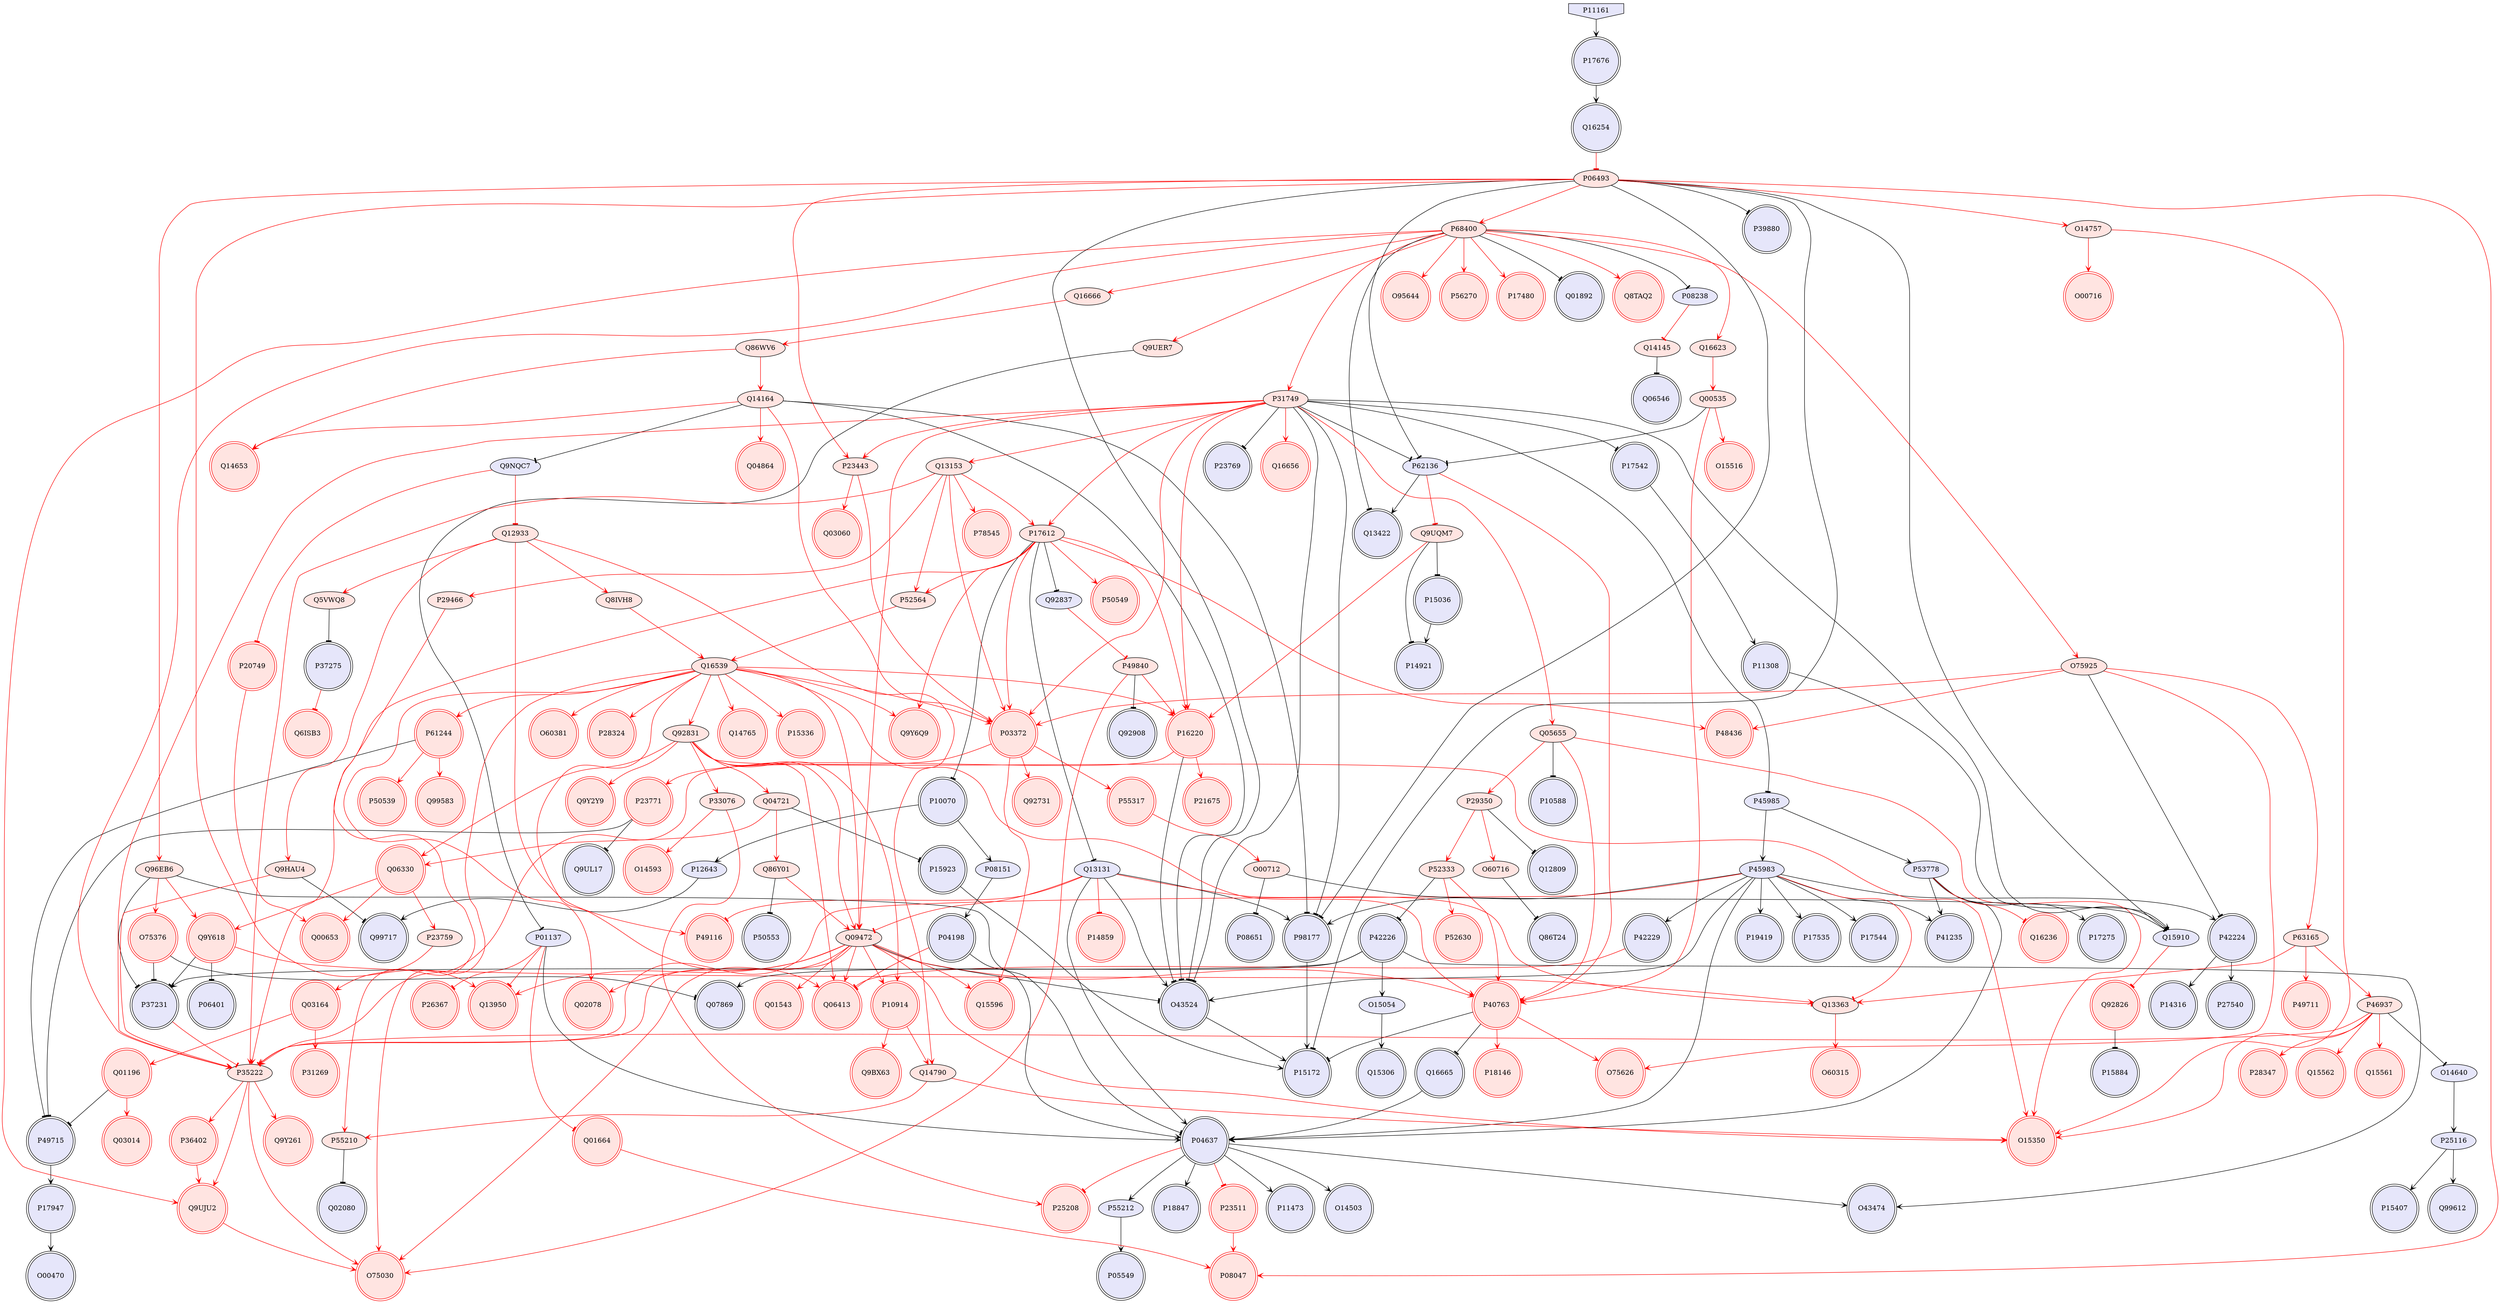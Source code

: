 digraph {

P17612->P10070 [penwidth=1, color=black, arrowhead="tee"]
P17612->Q92837 [penwidth=1, color=black, arrowhead="tee"]
P17612->Q13131 [penwidth=1, color=black, arrowhead="tee"]
Q00535->P62136 [penwidth=1, color=black, arrowhead="tee"]
Q14164->Q9NQC7 [penwidth=1, color=black, arrowhead="tee"]
P04637->P55212 [penwidth=1, color=black, arrowhead="vee"]
P55212->P05549 [penwidth=1, color=black, arrowhead="vee"]
P04637->P18847 [penwidth=1, color=black, arrowhead="vee"]
P68400->P08238 [penwidth=1, color=black, arrowhead="tee"]
P04198->P04637 [penwidth=1, color=black, arrowhead="vee"]
P12643->Q99717 [penwidth=1, color=black, arrowhead="vee"]
Q96EB6->P37231 [penwidth=1, color=black, arrowhead="tee"]
Q96EB6->P04637 [penwidth=1, color=black, arrowhead="tee"]
Q09472->O43524 [penwidth=1, color=black, arrowhead="tee"]
P10070->P08151 [penwidth=1, color=black, arrowhead="vee"]
P40763->P15172 [penwidth=1, color=black, arrowhead="tee"]
P40763->Q16665 [penwidth=1, color=black, arrowhead="tee"]
P42224->P27540 [penwidth=1, color=black, arrowhead="vee"]
P46937->O14640 [penwidth=1, color=black, arrowhead="tee"]
P23771->P49715 [penwidth=1, color=black, arrowhead="tee"]
P61244->P49715 [penwidth=1, color=black, arrowhead="tee"]
P49715->P17947 [penwidth=1, color=black, arrowhead="vee"]
Q01196->P49715 [penwidth=1, color=black, arrowhead="tee"]
P16220->O43524 [penwidth=1, color=black, arrowhead="tee"]
Q14164->O43524 [penwidth=1, color=black, arrowhead="tee"]
Q14164->P98177 [penwidth=1, color=black, arrowhead="tee"]
Q9Y618->P37231 [penwidth=1, color=black, arrowhead="tee"]
O75376->P37231 [penwidth=1, color=black, arrowhead="tee"]
Q9Y618->P06401 [penwidth=1, color=black, arrowhead="tee"]
P06493->P62136 [penwidth=1, color=black, arrowhead="tee"]
P06493->P15172 [penwidth=1, color=black, arrowhead="tee"]
P06493->Q15910 [penwidth=1, color=black, arrowhead="tee"]
P06493->O43524 [penwidth=1, color=black, arrowhead="tee"]
P06493->P98177 [penwidth=1, color=black, arrowhead="tee"]
P06493->P39880 [penwidth=1, color=black, arrowhead="tee"]
O75376->Q07869 [penwidth=1, color=black, arrowhead="tee"]
P55210->Q02080 [penwidth=1, color=black, arrowhead="tee"]
P29350->Q12809 [penwidth=1, color=black, arrowhead="tee"]
P04637->O43474 [penwidth=1, color=black, arrowhead="vee"]
P45983->P04637 [penwidth=1, color=black, arrowhead="vee"]
Q16665->P04637 [penwidth=1, color=black, arrowhead="vee"]
P04637->P11473 [penwidth=1, color=black, arrowhead="vee"]
P01137->P04637 [penwidth=1, color=black, arrowhead="vee"]
Q13131->P04637 [penwidth=1, color=black, arrowhead="vee"]
P53778->P04637 [penwidth=1, color=black, arrowhead="vee"]
P04637->O14503 [penwidth=1, color=black, arrowhead="vee"]
P31749->P62136 [penwidth=1, color=black, arrowhead="tee"]
P62136->Q13422 [penwidth=1, color=black, arrowhead="vee"]
P49840->Q92908 [penwidth=1, color=black, arrowhead="tee"]
O75925->P42224 [penwidth=1, color=black, arrowhead="tee"]
P45983->P42224 [penwidth=1, color=black, arrowhead="vee"]
P42224->P14316 [penwidth=1, color=black, arrowhead="vee"]
P15923->P15172 [penwidth=1, color=black, arrowhead="vee"]
P31749->Q15910 [penwidth=1, color=black, arrowhead="tee"]
P31749->P45985 [penwidth=1, color=black, arrowhead="tee"]
P31749->O43524 [penwidth=1, color=black, arrowhead="tee"]
P31749->P98177 [penwidth=1, color=black, arrowhead="tee"]
P31749->P17542 [penwidth=1, color=black, arrowhead="tee"]
P31749->P23769 [penwidth=1, color=black, arrowhead="tee"]
P45985->P45983 [penwidth=1, color=black, arrowhead="vee"]
P45983->P42229 [penwidth=1, color=black, arrowhead="vee"]
P45983->O43524 [penwidth=1, color=black, arrowhead="vee"]
P45983->P17535 [penwidth=1, color=black, arrowhead="vee"]
P45983->P98177 [penwidth=1, color=black, arrowhead="vee"]
P45983->P17544 [penwidth=1, color=black, arrowhead="vee"]
P45983->P41235 [penwidth=1, color=black, arrowhead="vee"]
P45983->P19419 [penwidth=1, color=black, arrowhead="vee"]
P23771->Q9UL17 [penwidth=1, color=black, arrowhead="tee"]
Q9UQM7->P14921 [penwidth=1, color=black, arrowhead="tee"]
Q9UQM7->P15036 [penwidth=1, color=black, arrowhead="tee"]
P52333->P42226 [penwidth=1, color=black, arrowhead="tee"]
P45985->P53778 [penwidth=1, color=black, arrowhead="vee"]
P68400->Q13422 [penwidth=1, color=black, arrowhead="tee"]
P68400->Q01892 [penwidth=1, color=black, arrowhead="tee"]
Q04721->P15923 [penwidth=1, color=black, arrowhead="tee"]
Q14145->Q06546 [penwidth=1, color=black, arrowhead="tee"]
P17676->Q16254 [penwidth=1, color=black, arrowhead="vee"]
O14640->P25116 [penwidth=1, color=black, arrowhead="vee"]
Q05655->P10588 [penwidth=1, color=black, arrowhead="tee"]
Q13131->O43524 [penwidth=1, color=black, arrowhead="vee"]
O60716->Q86T24 [penwidth=1, color=black, arrowhead="tee"]
Q13131->P98177 [penwidth=1, color=black, arrowhead="vee"]
Q9UER7->P01137 [penwidth=1, color=black, arrowhead="tee"]
P15036->P14921 [penwidth=1, color=black, arrowhead="vee"]
Q86Y01->P50553 [penwidth=1, color=black, arrowhead="tee"]
P53778->P41235 [penwidth=1, color=black, arrowhead="vee"]
O00712->P08651 [penwidth=1, color=black, arrowhead="tee"]
O43524->P15172 [penwidth=1, color=black, arrowhead="vee"]
P98177->P15172 [penwidth=1, color=black, arrowhead="vee"]
P08151->P04198 [penwidth=1, color=black, arrowhead="vee"]
P17542->P11308 [penwidth=1, color=black, arrowhead="vee"]
Q92826->P15884 [penwidth=1, color=black, arrowhead="tee"]
Q5VWQ8->P37275 [penwidth=1, color=black, arrowhead="tee"]
P11308->Q15910 [penwidth=1, color=black, arrowhead="vee"]
O00712->Q15910 [penwidth=1, color=black, arrowhead="tee"]
P25116->P15407 [penwidth=1, color=black, arrowhead="vee"]
O15054->Q15306 [penwidth=1, color=black, arrowhead="vee"]
P11161->P17676 [penwidth=1, color=black, arrowhead="vee"]
P53778->P17275 [penwidth=1, color=black, arrowhead="vee"]
P25116->Q99612 [penwidth=1, color=black, arrowhead="vee"]
P17947->O00470 [penwidth=1, color=black, arrowhead="vee"]
P42226->P37231 [penwidth=1, color=black, arrowhead="vee"]
P42226->Q07869 [penwidth=1, color=black, arrowhead="vee"]
P42226->O15054 [penwidth=1, color=black, arrowhead="vee"]
P42226->O43474 [penwidth=1, color=black, arrowhead="vee"]
P10070->P12643 [penwidth=1, color=black, arrowhead="vee"]
P17612->P35222 [penwidth=1, color=red, arrowhead="vee"]
P17612->P16220 [penwidth=1, color=red, arrowhead="vee"]
P17612->Q9Y6Q9 [penwidth=1, color=red, arrowhead="vee"]
P17612->P03372 [penwidth=1, color=red, arrowhead="vee"]
P31749->P17612 [penwidth=1, color=red, arrowhead="vee"]
P17612->P48436 [penwidth=1, color=red, arrowhead="vee"]
Q13153->P17612 [penwidth=1, color=red, arrowhead="vee"]
P17612->P50549 [penwidth=1, color=red, arrowhead="vee"]
Q00535->P40763 [penwidth=1, color=red, arrowhead="vee"]
Q16623->Q00535 [penwidth=1, color=red, arrowhead="vee"]
Q00535->O15516 [penwidth=1, color=red, arrowhead="vee"]
Q9NQC7->P20749 [penwidth=1, color=red, arrowhead="tee"]
Q9NQC7->Q12933 [penwidth=1, color=red, arrowhead="tee"]
Q09472->Q13950 [penwidth=1, color=red, arrowhead="vee"]
P06493->Q13950 [penwidth=1, color=red, arrowhead="vee"]
P01137->Q13950 [penwidth=1, color=red, arrowhead="tee"]
P08238->Q14145 [penwidth=1, color=red, arrowhead="tee"]
Q09472->O15350 [penwidth=1, color=red, arrowhead="vee"]
Q14790->O15350 [penwidth=1, color=red, arrowhead="vee"]
P46937->O15350 [penwidth=1, color=red, arrowhead="vee"]
Q92831->O15350 [penwidth=1, color=red, arrowhead="vee"]
O14757->O15350 [penwidth=1, color=red, arrowhead="vee"]
Q05655->O15350 [penwidth=1, color=red, arrowhead="vee"]
Q96EB6->Q9Y618 [penwidth=1, color=red, arrowhead="vee"]
P06493->Q96EB6 [penwidth=1, color=red, arrowhead="vee"]
Q96EB6->O75376 [penwidth=1, color=red, arrowhead="vee"]
Q13131->P14859 [penwidth=1, color=red, arrowhead="tee"]
Q09472->P35222 [penwidth=1, color=red, arrowhead="vee"]
Q09472->P40763 [penwidth=1, color=red, arrowhead="vee"]
Q92831->Q09472 [penwidth=1, color=red, arrowhead="vee"]
P31749->Q09472 [penwidth=1, color=red, arrowhead="vee"]
Q09472->Q15596 [penwidth=1, color=red, arrowhead="vee"]
Q09472->Q01543 [penwidth=1, color=red, arrowhead="vee"]
Q09472->P10914 [penwidth=1, color=red, arrowhead="vee"]
Q09472->O75030 [penwidth=1, color=red, arrowhead="vee"]
Q09472->Q02078 [penwidth=1, color=red, arrowhead="vee"]
Q16539->Q09472 [penwidth=1, color=red, arrowhead="vee"]
Q86Y01->Q09472 [penwidth=1, color=red, arrowhead="vee"]
Q13131->Q09472 [penwidth=1, color=red, arrowhead="tee"]
Q09472->Q06413 [penwidth=1, color=red, arrowhead="vee"]
P31749->Q16656 [penwidth=1, color=red, arrowhead="vee"]
P46937->P35222 [penwidth=1, color=red, arrowhead="vee"]
P16220->P35222 [penwidth=1, color=red, arrowhead="vee"]
P35222->Q9UJU2 [penwidth=1, color=red, arrowhead="vee"]
P31749->P35222 [penwidth=1, color=red, arrowhead="vee"]
P45983->P35222 [penwidth=1, color=red, arrowhead="tee"]
P68400->P35222 [penwidth=1, color=red, arrowhead="vee"]
P35222->O75030 [penwidth=1, color=red, arrowhead="vee"]
Q13153->P35222 [penwidth=1, color=red, arrowhead="vee"]
P35222->P36402 [penwidth=1, color=red, arrowhead="vee"]
P20749->Q00653 [penwidth=1, color=red, arrowhead="vee"]
P62136->P40763 [penwidth=1, color=red, arrowhead="tee"]
P40763->P18146 [penwidth=1, color=red, arrowhead="vee"]
P40763->O75626 [penwidth=1, color=red, arrowhead="vee"]
P52333->P40763 [penwidth=1, color=red, arrowhead="vee"]
Q05655->P40763 [penwidth=1, color=red, arrowhead="vee"]
Q16539->P40763 [penwidth=1, color=red, arrowhead="vee"]
Q14790->P55210 [penwidth=1, color=red, arrowhead="vee"]
P10914->Q14790 [penwidth=1, color=red, arrowhead="vee"]
Q12933->Q14790 [penwidth=1, color=red, arrowhead="vee"]
Q9Y618->Q13363 [penwidth=1, color=red, arrowhead="vee"]
P63165->Q13363 [penwidth=1, color=red, arrowhead="vee"]
P45983->Q13363 [penwidth=1, color=red, arrowhead="tee"]
Q13131->Q13363 [penwidth=1, color=red, arrowhead="tee"]
Q13363->O60315 [penwidth=1, color=red, arrowhead="vee"]
P63165->P46937 [penwidth=1, color=red, arrowhead="vee"]
P46937->Q15562 [penwidth=1, color=red, arrowhead="vee"]
P46937->Q15561 [penwidth=1, color=red, arrowhead="vee"]
P46937->P28347 [penwidth=1, color=red, arrowhead="vee"]
Q12933->P49116 [penwidth=1, color=red, arrowhead="vee"]
Q13131->P49116 [penwidth=1, color=red, arrowhead="tee"]
P49840->P16220 [penwidth=1, color=red, arrowhead="vee"]
P31749->P16220 [penwidth=1, color=red, arrowhead="vee"]
Q9UQM7->P16220 [penwidth=1, color=red, arrowhead="vee"]
Q16539->P16220 [penwidth=1, color=red, arrowhead="vee"]
P16220->P21675 [penwidth=1, color=red, arrowhead="vee"]
Q14164->P03372 [penwidth=1, color=red, arrowhead="vee"]
Q14164->Q14653 [penwidth=1, color=red, arrowhead="vee"]
Q14164->Q04864 [penwidth=1, color=red, arrowhead="vee"]
Q86WV6->Q14164 [penwidth=1, color=red, arrowhead="vee"]
P63165->P49711 [penwidth=1, color=red, arrowhead="vee"]
Q92831->Q06330 [penwidth=1, color=red, arrowhead="vee"]
Q92831->P10914 [penwidth=1, color=red, arrowhead="vee"]
Q16539->Q92831 [penwidth=1, color=red, arrowhead="vee"]
Q92831->Q04721 [penwidth=1, color=red, arrowhead="vee"]
Q92831->Q06413 [penwidth=1, color=red, arrowhead="vee"]
Q92831->P33076 [penwidth=1, color=red, arrowhead="vee"]
Q92831->Q9Y2Y9 [penwidth=1, color=red, arrowhead="vee"]
Q16539->Q9Y6Q9 [penwidth=1, color=red, arrowhead="vee"]
O75925->P03372 [penwidth=1, color=red, arrowhead="vee"]
P31749->P03372 [penwidth=1, color=red, arrowhead="vee"]
P03372->P23771 [penwidth=1, color=red, arrowhead="vee"]
P03372->Q15596 [penwidth=1, color=red, arrowhead="vee"]
P23443->P03372 [penwidth=1, color=red, arrowhead="vee"]
Q13153->P03372 [penwidth=1, color=red, arrowhead="vee"]
Q16539->P03372 [penwidth=1, color=red, arrowhead="vee"]
P03372->Q92731 [penwidth=1, color=red, arrowhead="vee"]
P03372->P55317 [penwidth=1, color=red, arrowhead="vee"]
P52333->P52630 [penwidth=1, color=red, arrowhead="vee"]
O14757->O00716 [penwidth=1, color=red, arrowhead="vee"]
Q06330->Q9Y618 [penwidth=1, color=red, arrowhead="vee"]
P06493->P68400 [penwidth=1, color=red, arrowhead="vee"]
P06493->O14757 [penwidth=1, color=red, arrowhead="vee"]
P06493->P23443 [penwidth=1, color=red, arrowhead="vee"]
P06493->P08047 [penwidth=1, color=red, arrowhead="vee"]
Q16254->P06493 [penwidth=1, color=red, arrowhead="tee"]
P29350->P52333 [penwidth=1, color=red, arrowhead="vee"]
Q05655->P29350 [penwidth=1, color=red, arrowhead="vee"]
P29350->O60716 [penwidth=1, color=red, arrowhead="vee"]
P68400->Q16623 [penwidth=1, color=red, arrowhead="vee"]
P04637->P23511 [penwidth=1, color=red, arrowhead="tee"]
P04637->P25208 [penwidth=1, color=red, arrowhead="tee"]
P62136->Q9UQM7 [penwidth=1, color=red, arrowhead="tee"]
Q16539->Q14765 [penwidth=1, color=red, arrowhead="vee"]
P49840->O75030 [penwidth=1, color=red, arrowhead="vee"]
Q92837->P49840 [penwidth=1, color=red, arrowhead="tee"]
Q86WV6->Q14653 [penwidth=1, color=red, arrowhead="vee"]
O75925->P63165 [penwidth=1, color=red, arrowhead="vee"]
P68400->O75925 [penwidth=1, color=red, arrowhead="vee"]
O75925->P48436 [penwidth=1, color=red, arrowhead="vee"]
O75925->O75626 [penwidth=1, color=red, arrowhead="vee"]
P68400->Q9UJU2 [penwidth=1, color=red, arrowhead="vee"]
Q9UJU2->O75030 [penwidth=1, color=red, arrowhead="vee"]
P36402->Q9UJU2 [penwidth=1, color=red, arrowhead="vee"]
P68400->P31749 [penwidth=1, color=red, arrowhead="vee"]
P31749->P23443 [penwidth=1, color=red, arrowhead="vee"]
P31749->Q13153 [penwidth=1, color=red, arrowhead="vee"]
P31749->Q05655 [penwidth=1, color=red, arrowhead="vee"]
Q04721->Q06330 [penwidth=1, color=red, arrowhead="vee"]
Q06330->P23759 [penwidth=1, color=red, arrowhead="vee"]
P61244->Q99583 [penwidth=1, color=red, arrowhead="vee"]
Q16539->P61244 [penwidth=1, color=red, arrowhead="vee"]
P61244->P50539 [penwidth=1, color=red, arrowhead="vee"]
P23511->P08047 [penwidth=1, color=red, arrowhead="vee"]
P33076->P25208 [penwidth=1, color=red, arrowhead="vee"]
P68400->Q8TAQ2 [penwidth=1, color=red, arrowhead="vee"]
P68400->Q9UER7 [penwidth=1, color=red, arrowhead="vee"]
P68400->Q16666 [penwidth=1, color=red, arrowhead="vee"]
P68400->O95644 [penwidth=1, color=red, arrowhead="vee"]
P68400->P56270 [penwidth=1, color=red, arrowhead="vee"]
P68400->P17480 [penwidth=1, color=red, arrowhead="vee"]
Q16539->P15336 [penwidth=1, color=red, arrowhead="vee"]
P10914->Q9BX63 [penwidth=1, color=red, arrowhead="vee"]
P23443->Q03060 [penwidth=1, color=red, arrowhead="vee"]
Q16539->O75030 [penwidth=1, color=red, arrowhead="vee"]
Q13153->P78545 [penwidth=1, color=red, arrowhead="vee"]
Q16539->Q02078 [penwidth=1, color=red, arrowhead="vee"]
P53778->Q16236 [penwidth=1, color=red, arrowhead="tee"]
Q03164->P31269 [penwidth=1, color=red, arrowhead="vee"]
Q16539->O60381 [penwidth=1, color=red, arrowhead="vee"]
Q03164->Q01196 [penwidth=1, color=red, arrowhead="vee"]
P23759->Q03164 [penwidth=1, color=red, arrowhead="vee"]
Q12933->Q5VWQ8 [penwidth=1, color=red, arrowhead="vee"]
Q12933->Q8IVH8 [penwidth=1, color=red, arrowhead="vee"]
Q01196->Q03014 [penwidth=1, color=red, arrowhead="vee"]
Q16539->P28324 [penwidth=1, color=red, arrowhead="vee"]
Q8IVH8->Q16539 [penwidth=1, color=red, arrowhead="vee"]
Q16539->Q06413 [penwidth=1, color=red, arrowhead="vee"]
Q01664->P08047 [penwidth=1, color=red, arrowhead="vee"]
Q04721->Q86Y01 [penwidth=1, color=red, arrowhead="vee"]
Q16666->Q86WV6 [penwidth=1, color=red, arrowhead="vee"]
P33076->O14593 [penwidth=1, color=red, arrowhead="vee"]
P55317->O00712 [penwidth=1, color=red, arrowhead="vee"]
P35222->Q9Y261 [penwidth=1, color=red, arrowhead="vee"]
P42229->Q06413 [penwidth=1, color=red, arrowhead="tee"]
P04198->Q06413 [penwidth=1, color=red, arrowhead="tee"]
P37275->Q6ISB3 [penwidth=1, color=red, arrowhead="tee"]
Q15910->Q92826 [penwidth=1, color=red, arrowhead="tee"]
Q06330->Q00653 [penwidth=1, color=red, arrowhead="vee"]
P37231->P35222 [penwidth=1, color=red, arrowhead="tee"]
P01137->P26367 [penwidth=1, color=red, arrowhead="tee"]
P01137->Q01664 [penwidth=1, color=red, arrowhead="tee"]
Q9HAU4->Q99717 [penwidth=1, color=black, arrowhead="tee"]
P29466->P55210 [penwidth=1, color=red, arrowhead="vee"]
Q13153->P29466 [penwidth=1, color=red, arrowhead="vee"]
P17612->P52564 [penwidth=1, color=red, arrowhead="vee"]
Q9HAU4->P35222 [penwidth=1, color=red, arrowhead="vee"]
Q13153->P52564 [penwidth=1, color=red, arrowhead="vee"]
P52564->Q16539 [penwidth=1, color=red, arrowhead="vee"]
Q12933->Q9HAU4 [penwidth=1, color=red, arrowhead="vee"]
P11161 [style=filled, color=black, fillcolor=lavender, shape=invhouse];
P27540 [style=filled, color=black, fillcolor=lavender, shape=doublecircle];
P50553 [style=filled, color=black, fillcolor=lavender, shape=doublecircle];
P15336 [style=filled, color=red, fillcolor=mistyrose, shape=doublecircle];
P18847 [style=filled, color=black, fillcolor=lavender, shape=doublecircle];
P17544 [style=filled, color=black, fillcolor=lavender, shape=doublecircle];
Q9BX63 [style=filled, color=red, fillcolor=mistyrose, shape=doublecircle];
P20749 [style=filled, color=red, fillcolor=mistyrose, shape=doublecircle];
O14503 [style=filled, color=black, fillcolor=lavender, shape=doublecircle];
P49715 [style=filled, color=black, fillcolor=lavender, shape=doublecircle];
P17676 [style=filled, color=black, fillcolor=lavender, shape=doublecircle];
O15516 [style=filled, color=red, fillcolor=mistyrose, shape=doublecircle];
P16220 [style=filled, color=red, fillcolor=mistyrose, shape=doublecircle];
Q03060 [style=filled, color=red, fillcolor=mistyrose, shape=doublecircle];
P49711 [style=filled, color=red, fillcolor=mistyrose, shape=doublecircle];
P39880 [style=filled, color=black, fillcolor=lavender, shape=doublecircle];
O00716 [style=filled, color=red, fillcolor=mistyrose, shape=doublecircle];
Q16254 [style=filled, color=black, fillcolor=lavender, shape=doublecircle];
P18146 [style=filled, color=red, fillcolor=mistyrose, shape=doublecircle];
P78545 [style=filled, color=red, fillcolor=mistyrose, shape=doublecircle];
P19419 [style=filled, color=black, fillcolor=lavender, shape=doublecircle];
P28324 [style=filled, color=red, fillcolor=mistyrose, shape=doublecircle];
P11308 [style=filled, color=black, fillcolor=lavender, shape=doublecircle];
Q12809 [style=filled, color=black, fillcolor=lavender, shape=doublecircle];
P03372 [style=filled, color=red, fillcolor=mistyrose, shape=doublecircle];
Q92731 [style=filled, color=red, fillcolor=mistyrose, shape=doublecircle];
P14921 [style=filled, color=black, fillcolor=lavender, shape=doublecircle];
P15036 [style=filled, color=black, fillcolor=lavender, shape=doublecircle];
P50549 [style=filled, color=red, fillcolor=mistyrose, shape=doublecircle];
Q01543 [style=filled, color=red, fillcolor=mistyrose, shape=doublecircle];
P15407 [style=filled, color=black, fillcolor=lavender, shape=doublecircle];
P55317 [style=filled, color=red, fillcolor=mistyrose, shape=doublecircle];
Q9Y261 [style=filled, color=red, fillcolor=mistyrose, shape=doublecircle];
O43524 [style=filled, color=black, fillcolor=lavender, shape=doublecircle];
P98177 [style=filled, color=black, fillcolor=lavender, shape=doublecircle];
Q06546 [style=filled, color=black, fillcolor=lavender, shape=doublecircle];
P23769 [style=filled, color=black, fillcolor=lavender, shape=doublecircle];
P23771 [style=filled, color=red, fillcolor=mistyrose, shape=doublecircle];
Q92908 [style=filled, color=black, fillcolor=lavender, shape=doublecircle];
P10070 [style=filled, color=black, fillcolor=lavender, shape=doublecircle];
Q6ISB3 [style=filled, color=red, fillcolor=mistyrose, shape=doublecircle];
O60381 [style=filled, color=red, fillcolor=mistyrose, shape=doublecircle];
Q03014 [style=filled, color=red, fillcolor=mistyrose, shape=doublecircle];
Q16665 [style=filled, color=black, fillcolor=lavender, shape=doublecircle];
P41235 [style=filled, color=black, fillcolor=lavender, shape=doublecircle];
P31269 [style=filled, color=red, fillcolor=mistyrose, shape=doublecircle];
Q92826 [style=filled, color=red, fillcolor=mistyrose, shape=doublecircle];
Q13422 [style=filled, color=black, fillcolor=lavender, shape=doublecircle];
P10914 [style=filled, color=red, fillcolor=mistyrose, shape=doublecircle];
P14316 [style=filled, color=black, fillcolor=lavender, shape=doublecircle];
Q14653 [style=filled, color=red, fillcolor=mistyrose, shape=doublecircle];
Q15306 [style=filled, color=black, fillcolor=lavender, shape=doublecircle];
P17275 [style=filled, color=black, fillcolor=lavender, shape=doublecircle];
P17535 [style=filled, color=black, fillcolor=lavender, shape=doublecircle];
Q9Y2Y9 [style=filled, color=red, fillcolor=mistyrose, shape=doublecircle];
O43474 [style=filled, color=black, fillcolor=lavender, shape=doublecircle];
Q99612 [style=filled, color=black, fillcolor=lavender, shape=doublecircle];
Q03164 [style=filled, color=red, fillcolor=mistyrose, shape=doublecircle];
Q9UJU2 [style=filled, color=red, fillcolor=mistyrose, shape=doublecircle];
P61244 [style=filled, color=red, fillcolor=mistyrose, shape=doublecircle];
P56270 [style=filled, color=red, fillcolor=mistyrose, shape=doublecircle];
Q02078 [style=filled, color=red, fillcolor=mistyrose, shape=doublecircle];
Q02080 [style=filled, color=black, fillcolor=lavender, shape=doublecircle];
Q06413 [style=filled, color=red, fillcolor=mistyrose, shape=doublecircle];
O00470 [style=filled, color=black, fillcolor=lavender, shape=doublecircle];
O75030 [style=filled, color=red, fillcolor=mistyrose, shape=doublecircle];
Q99583 [style=filled, color=red, fillcolor=mistyrose, shape=doublecircle];
P50539 [style=filled, color=red, fillcolor=mistyrose, shape=doublecircle];
P04198 [style=filled, color=black, fillcolor=lavender, shape=doublecircle];
P15172 [style=filled, color=black, fillcolor=lavender, shape=doublecircle];
Q15596 [style=filled, color=red, fillcolor=mistyrose, shape=doublecircle];
Q9Y6Q9 [style=filled, color=red, fillcolor=mistyrose, shape=doublecircle];
O75376 [style=filled, color=red, fillcolor=mistyrose, shape=doublecircle];
O95644 [style=filled, color=red, fillcolor=mistyrose, shape=doublecircle];
Q16236 [style=filled, color=red, fillcolor=mistyrose, shape=doublecircle];
P08651 [style=filled, color=black, fillcolor=lavender, shape=doublecircle];
Q00653 [style=filled, color=red, fillcolor=mistyrose, shape=doublecircle];
P23511 [style=filled, color=red, fillcolor=mistyrose, shape=doublecircle];
P25208 [style=filled, color=red, fillcolor=mistyrose, shape=doublecircle];
P49116 [style=filled, color=red, fillcolor=mistyrose, shape=doublecircle];
P10588 [style=filled, color=black, fillcolor=lavender, shape=doublecircle];
Q9Y618 [style=filled, color=red, fillcolor=mistyrose, shape=doublecircle];
Q16656 [style=filled, color=red, fillcolor=mistyrose, shape=doublecircle];
P26367 [style=filled, color=red, fillcolor=mistyrose, shape=doublecircle];
P06401 [style=filled, color=black, fillcolor=lavender, shape=doublecircle];
P14859 [style=filled, color=red, fillcolor=mistyrose, shape=doublecircle];
Q07869 [style=filled, color=black, fillcolor=lavender, shape=doublecircle];
P37231 [style=filled, color=black, fillcolor=lavender, shape=doublecircle];
O75626 [style=filled, color=red, fillcolor=mistyrose, shape=doublecircle];
Q06330 [style=filled, color=red, fillcolor=mistyrose, shape=doublecircle];
Q04864 [style=filled, color=red, fillcolor=mistyrose, shape=doublecircle];
O14593 [style=filled, color=red, fillcolor=mistyrose, shape=doublecircle];
Q01196 [style=filled, color=red, fillcolor=mistyrose, shape=doublecircle];
Q13950 [style=filled, color=red, fillcolor=mistyrose, shape=doublecircle];
Q99717 [style=filled, color=black, fillcolor=lavender, shape=doublecircle];
Q8TAQ2 [style=filled, color=red, fillcolor=mistyrose, shape=doublecircle];
P48436 [style=filled, color=red, fillcolor=mistyrose, shape=doublecircle];
P08047 [style=filled, color=red, fillcolor=mistyrose, shape=doublecircle];
P17947 [style=filled, color=black, fillcolor=lavender, shape=doublecircle];
Q01892 [style=filled, color=black, fillcolor=lavender, shape=doublecircle];
P42224 [style=filled, color=black, fillcolor=lavender, shape=doublecircle];
P52630 [style=filled, color=red, fillcolor=mistyrose, shape=doublecircle];
P40763 [style=filled, color=red, fillcolor=mistyrose, shape=doublecircle];
Q14765 [style=filled, color=red, fillcolor=mistyrose, shape=doublecircle];
P42229 [style=filled, color=black, fillcolor=lavender, shape=doublecircle];
P42226 [style=filled, color=black, fillcolor=lavender, shape=doublecircle];
P21675 [style=filled, color=red, fillcolor=mistyrose, shape=doublecircle];
P17542 [style=filled, color=black, fillcolor=lavender, shape=doublecircle];
Q9UL17 [style=filled, color=black, fillcolor=lavender, shape=doublecircle];
P15923 [style=filled, color=black, fillcolor=lavender, shape=doublecircle];
P15884 [style=filled, color=black, fillcolor=lavender, shape=doublecircle];
P36402 [style=filled, color=red, fillcolor=mistyrose, shape=doublecircle];
P28347 [style=filled, color=red, fillcolor=mistyrose, shape=doublecircle];
Q15562 [style=filled, color=red, fillcolor=mistyrose, shape=doublecircle];
Q15561 [style=filled, color=red, fillcolor=mistyrose, shape=doublecircle];
P05549 [style=filled, color=black, fillcolor=lavender, shape=doublecircle];
Q01664 [style=filled, color=red, fillcolor=mistyrose, shape=doublecircle];
P04637 [style=filled, color=black, fillcolor=lavender, shape=doublecircle];
O15350 [style=filled, color=red, fillcolor=mistyrose, shape=doublecircle];
P17480 [style=filled, color=red, fillcolor=mistyrose, shape=doublecircle];
P11473 [style=filled, color=black, fillcolor=lavender, shape=doublecircle];
Q86T24 [style=filled, color=black, fillcolor=lavender, shape=doublecircle];
P37275 [style=filled, color=black, fillcolor=lavender, shape=doublecircle];
O60315 [style=filled, color=red, fillcolor=mistyrose, shape=doublecircle];
P17612 [style=filled, fillcolor=mistyrose];
Q00535 [style=filled, fillcolor=mistyrose];
Q14164 [style=filled, fillcolor=mistyrose];
P55212 [style=filled, fillcolor=lavender];
P68400 [style=filled, fillcolor=mistyrose];
P12643 [style=filled, fillcolor=lavender];
Q96EB6 [style=filled, fillcolor=mistyrose];
Q09472 [style=filled, fillcolor=mistyrose];
P46937 [style=filled, fillcolor=mistyrose];
P06493 [style=filled, fillcolor=mistyrose];
P55210 [style=filled, fillcolor=mistyrose];
P29350 [style=filled, fillcolor=mistyrose];
P45983 [style=filled, fillcolor=lavender];
P01137 [style=filled, fillcolor=lavender];
Q13131 [style=filled, fillcolor=lavender];
P53778 [style=filled, fillcolor=lavender];
P31749 [style=filled, fillcolor=mistyrose];
P62136 [style=filled, fillcolor=lavender];
P49840 [style=filled, fillcolor=mistyrose];
O75925 [style=filled, fillcolor=mistyrose];
P45985 [style=filled, fillcolor=lavender];
Q9UQM7 [style=filled, fillcolor=mistyrose];
P52333 [style=filled, fillcolor=mistyrose];
Q04721 [style=filled, fillcolor=mistyrose];
Q14145 [style=filled, fillcolor=mistyrose];
O14640 [style=filled, fillcolor=lavender];
Q05655 [style=filled, fillcolor=mistyrose];
O60716 [style=filled, fillcolor=mistyrose];
Q9UER7 [style=filled, fillcolor=mistyrose];
Q86Y01 [style=filled, fillcolor=mistyrose];
O00712 [style=filled, fillcolor=mistyrose];
P08151 [style=filled, fillcolor=lavender];
Q5VWQ8 [style=filled, fillcolor=mistyrose];
P25116 [style=filled, fillcolor=lavender];
O15054 [style=filled, fillcolor=lavender];
Q13153 [style=filled, fillcolor=mistyrose];
Q16623 [style=filled, fillcolor=mistyrose];
Q9NQC7 [style=filled, fillcolor=lavender];
P08238 [style=filled, fillcolor=lavender];
Q14790 [style=filled, fillcolor=mistyrose];
Q92831 [style=filled, fillcolor=mistyrose];
O14757 [style=filled, fillcolor=mistyrose];
Q16539 [style=filled, fillcolor=mistyrose];
P35222 [style=filled, fillcolor=mistyrose];
Q12933 [style=filled, fillcolor=mistyrose];
P63165 [style=filled, fillcolor=mistyrose];
Q13363 [style=filled, fillcolor=mistyrose];
Q86WV6 [style=filled, fillcolor=mistyrose];
P23443 [style=filled, fillcolor=mistyrose];
Q92837 [style=filled, fillcolor=lavender];
P33076 [style=filled, fillcolor=mistyrose];
P23759 [style=filled, fillcolor=mistyrose];
Q8IVH8 [style=filled, fillcolor=mistyrose];
Q16666 [style=filled, fillcolor=mistyrose];
Q15910 [style=filled, fillcolor=lavender];
Q9HAU4 [style=filled, fillcolor=mistyrose];
P29466 [style=filled, fillcolor=mistyrose];
P52564 [style=filled, fillcolor=mistyrose];


}
